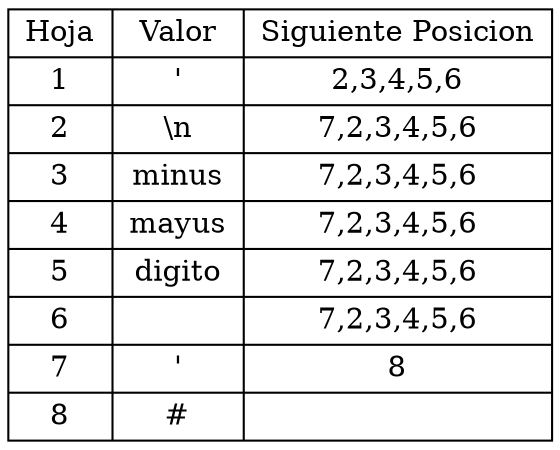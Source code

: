 digraph G{
rankdir=UD
node[shape=box]
concentrate=true
nodotabla[shape=record label="{Hoja|1|2|3|4|5|6|7|8}|{Valor|'|\\n|minus|mayus|digito| |'|#}|{Siguiente Posicion|2,3,4,5,6|7,2,3,4,5,6|7,2,3,4,5,6|7,2,3,4,5,6|7,2,3,4,5,6|7,2,3,4,5,6|8|}"]
}
